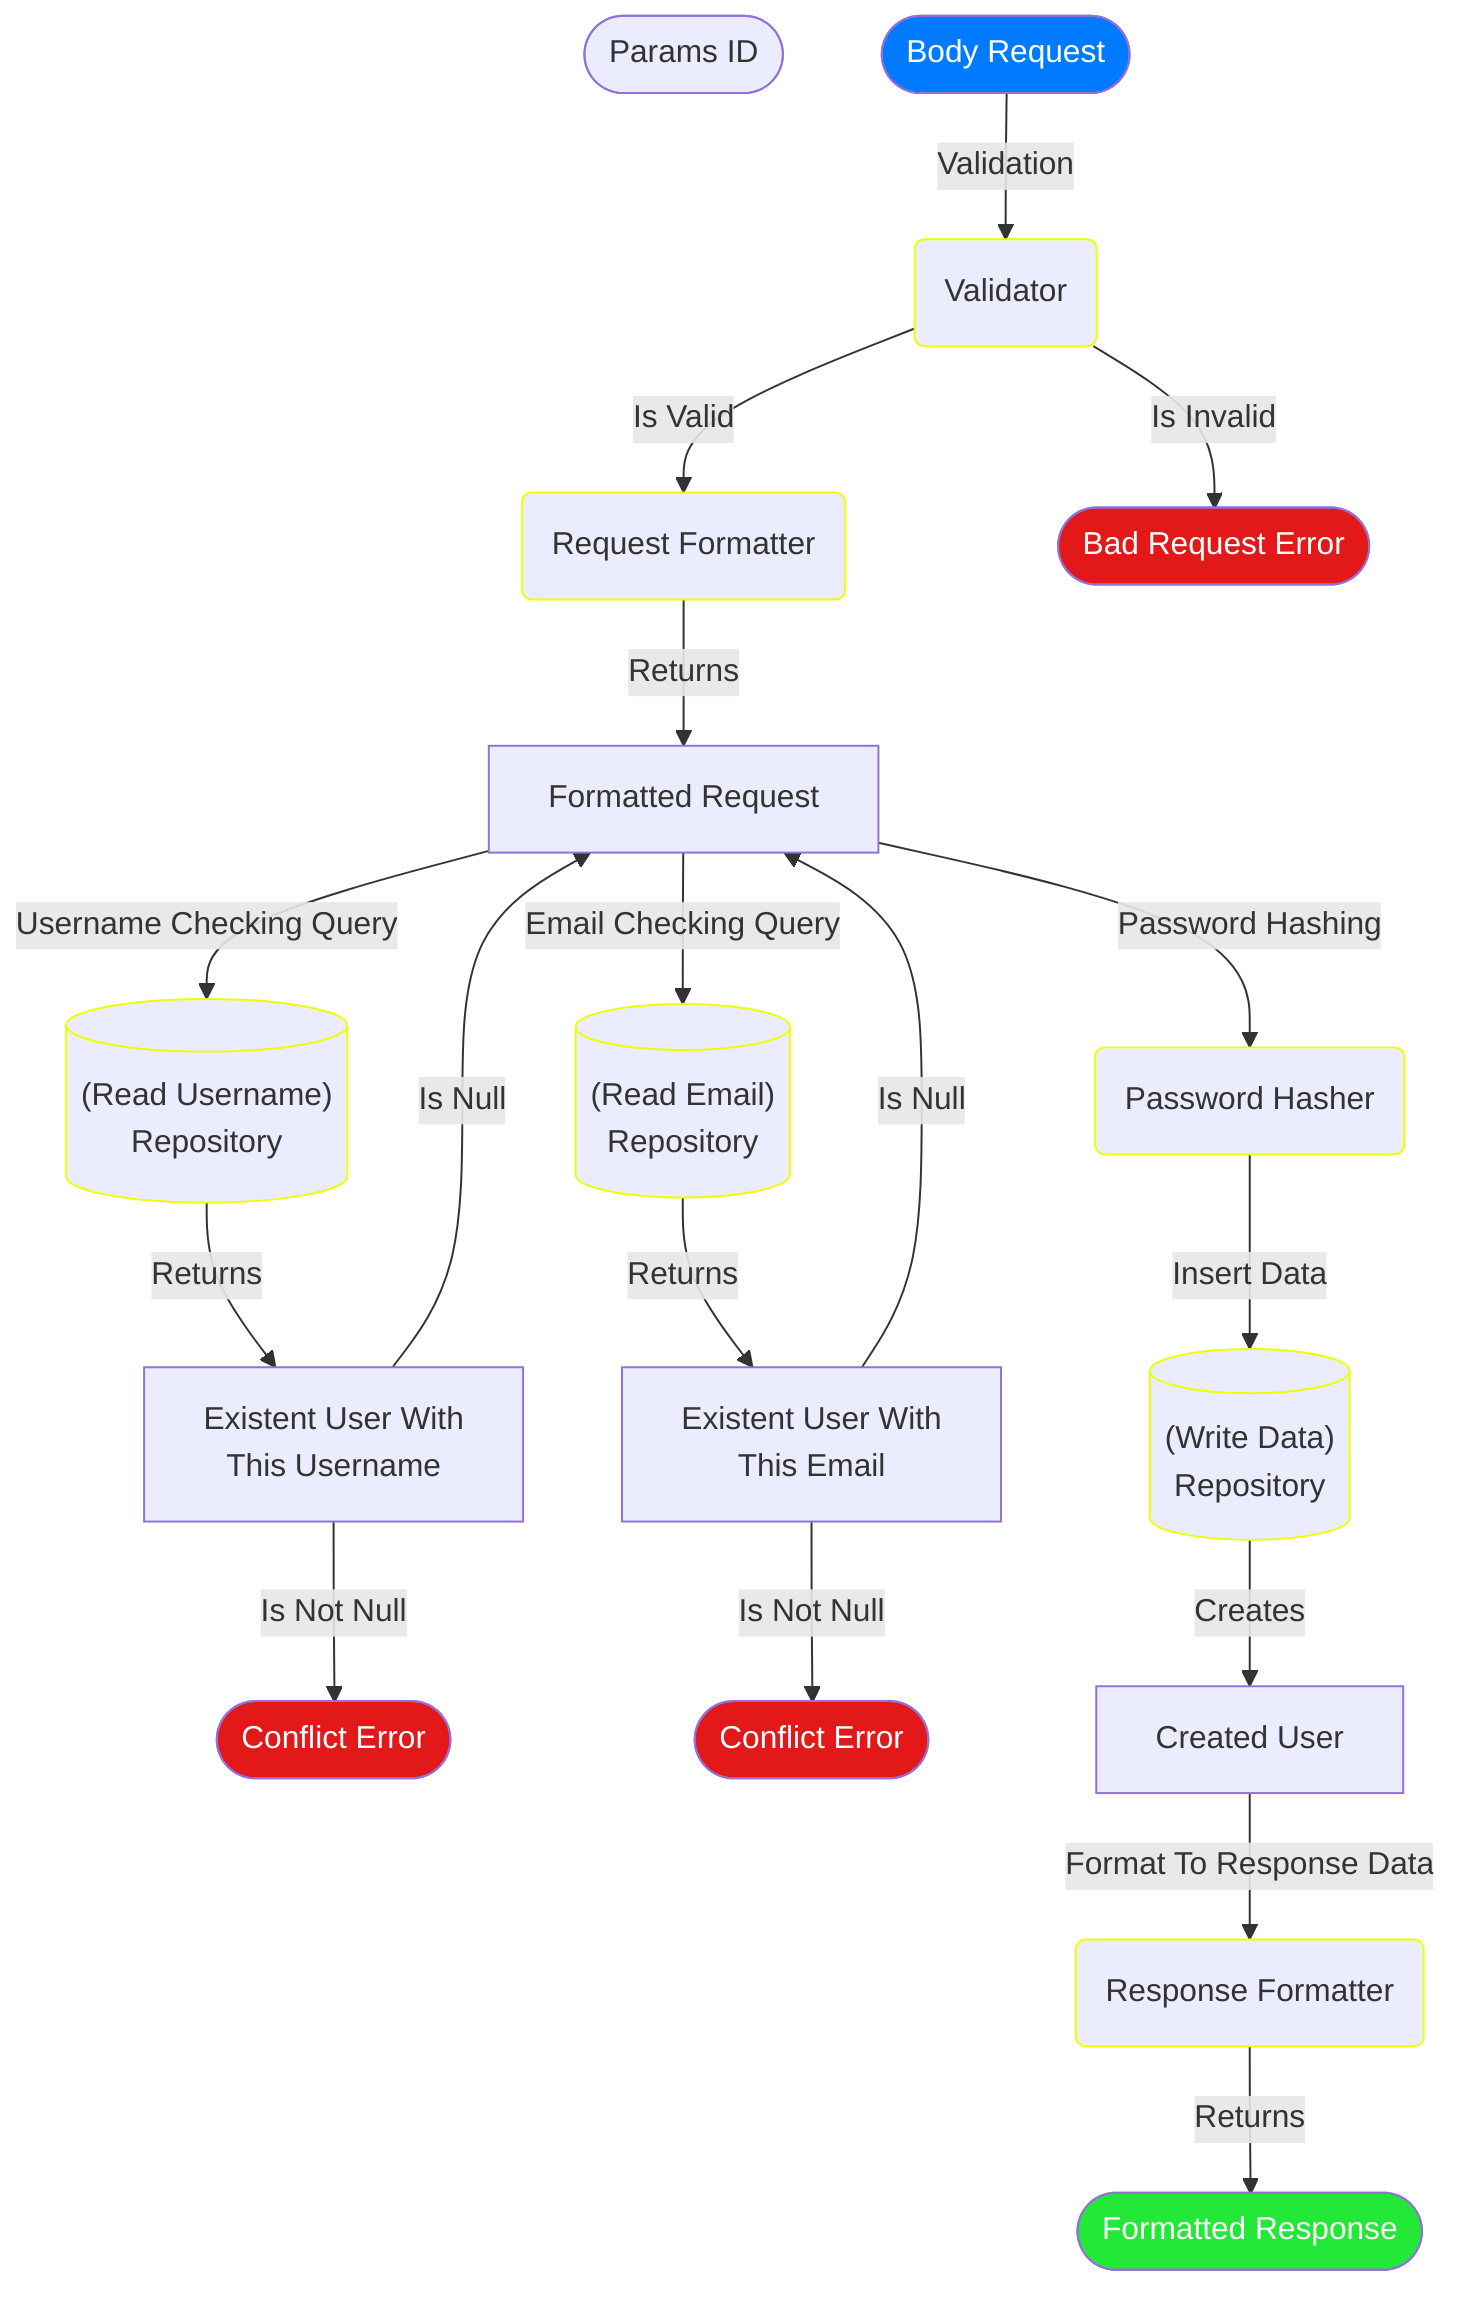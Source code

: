 flowchart TD
    classDef input fill:#007bff,color:#fff
    classDef output fill:#23e837,color:#fff
    classDef error fill:#e31919,color:#fff

    classDef dependence stroke:#eeff00

    id([Params ID])
    req([Body Request])
    val(Validator
    )
    reqMap(Request Formatter)
    brError([Bad Request Error])
    formReq[Formatted Request]
    readQueryUsername[("(Read Username)
    Repository")]
    readQueryEmail[("(Read Email)
    Repository")]
    existentUsername[Existent User With
    This Username]
    existentEmail[Existent User With
    This Email]
    cfErrorUsername([Conflict Error])
    cfErrorEmail([Conflict Error])
    hash(Password Hasher)
    writeQuery[("(Write Data)
    Repository")]
    created[Created User]
    resMap(Response Formatter)
    resDTO([Formatted Response])

    class req input
    class resDTO output
    class brError error
    class cfErrorUsername error
    class cfErrorEmail error

    class val dependence
    class reqMap dependence
    class readQueryUsername dependence
    class readQueryEmail dependence
    class hash dependence
    class writeQuery dependence
    class resMap dependence

    req -- Validation --> val
    val -- Is Valid --> reqMap
    val -- Is Invalid --> brError
    reqMap -- Returns --> formReq
    formReq -- Username Checking Query --> readQueryUsername
    readQueryUsername -- Returns --> existentUsername
    existentUsername -- Is Not Null --> cfErrorUsername
    existentUsername -- Is Null --> formReq
    formReq -- Email Checking Query --> readQueryEmail
    readQueryEmail -- Returns --> existentEmail
    existentEmail -- Is Not Null --> cfErrorEmail
    existentEmail -- Is Null --> formReq
    formReq -- Password Hashing --> hash
    hash -- Insert Data --> writeQuery
    writeQuery -- Creates --> created
    created -- Format To Response Data --> resMap
    resMap -- Returns --> resDTO